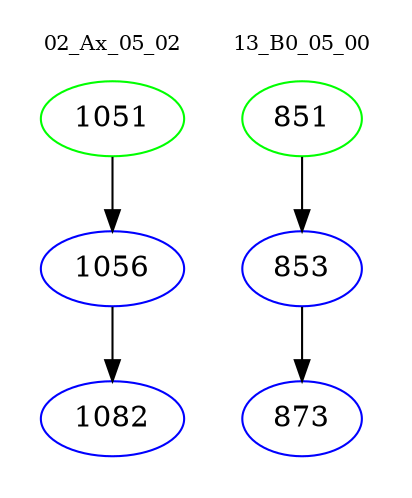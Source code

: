 digraph{
subgraph cluster_0 {
color = white
label = "02_Ax_05_02";
fontsize=10;
T0_1051 [label="1051", color="green"]
T0_1051 -> T0_1056 [color="black"]
T0_1056 [label="1056", color="blue"]
T0_1056 -> T0_1082 [color="black"]
T0_1082 [label="1082", color="blue"]
}
subgraph cluster_1 {
color = white
label = "13_B0_05_00";
fontsize=10;
T1_851 [label="851", color="green"]
T1_851 -> T1_853 [color="black"]
T1_853 [label="853", color="blue"]
T1_853 -> T1_873 [color="black"]
T1_873 [label="873", color="blue"]
}
}
